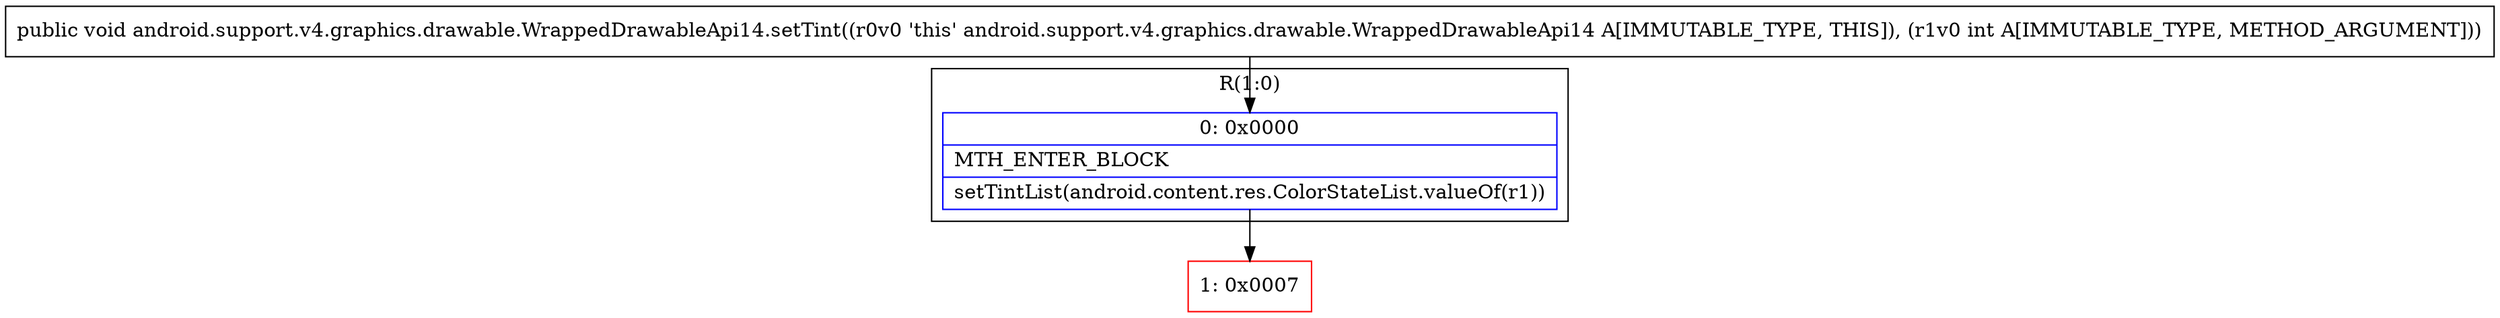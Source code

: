 digraph "CFG forandroid.support.v4.graphics.drawable.WrappedDrawableApi14.setTint(I)V" {
subgraph cluster_Region_892171765 {
label = "R(1:0)";
node [shape=record,color=blue];
Node_0 [shape=record,label="{0\:\ 0x0000|MTH_ENTER_BLOCK\l|setTintList(android.content.res.ColorStateList.valueOf(r1))\l}"];
}
Node_1 [shape=record,color=red,label="{1\:\ 0x0007}"];
MethodNode[shape=record,label="{public void android.support.v4.graphics.drawable.WrappedDrawableApi14.setTint((r0v0 'this' android.support.v4.graphics.drawable.WrappedDrawableApi14 A[IMMUTABLE_TYPE, THIS]), (r1v0 int A[IMMUTABLE_TYPE, METHOD_ARGUMENT])) }"];
MethodNode -> Node_0;
Node_0 -> Node_1;
}

